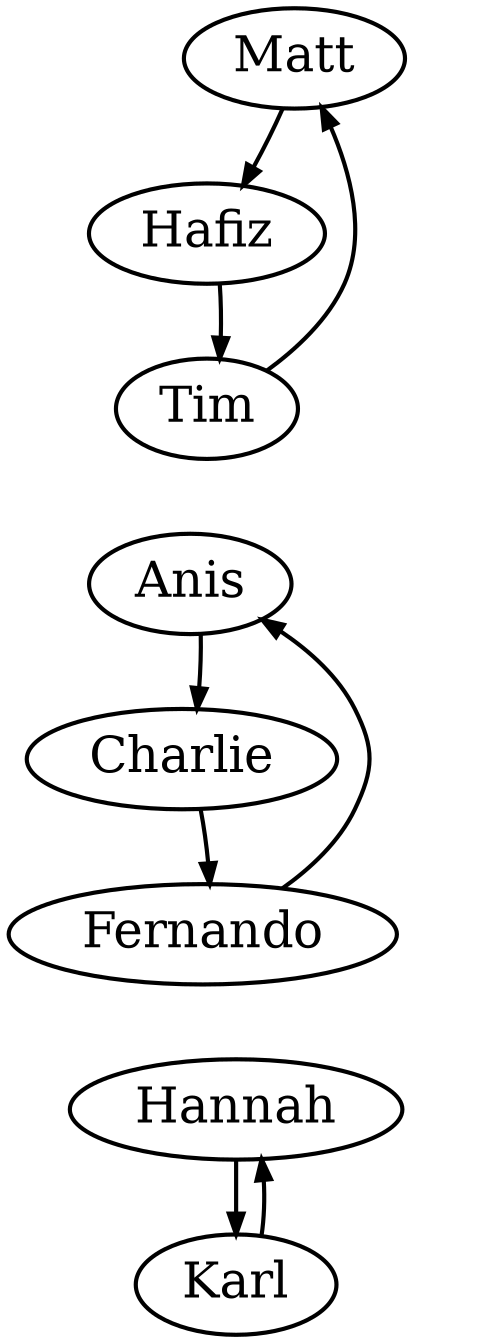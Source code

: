 digraph trios_and_duets {
  edge [penwidth=2] node [penwidth=2, fontsize=24]
  Matt -> Hafiz -> Tim -> Anis -> Charlie -> Fernando -> Hannah -> Karl -> Matt [style=invis]
  Matt -> Hafiz -> Tim -> Matt
  Anis -> Charlie -> Fernando -> Anis
  Hannah -> Karl -> Hannah
}
